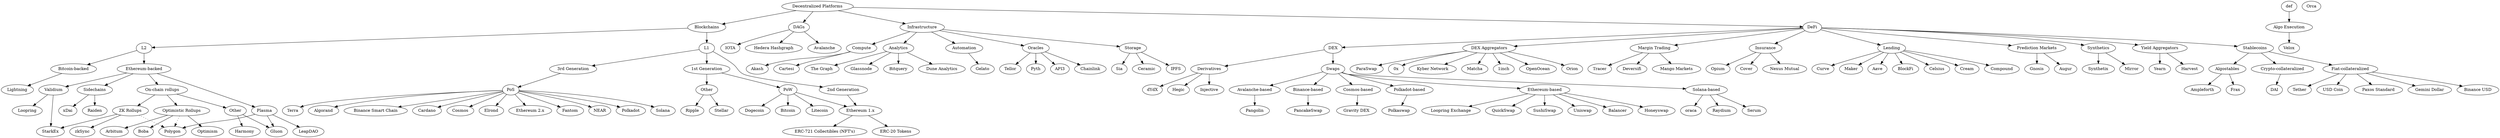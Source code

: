 
digraph {    
    root [label="Decentralized Platforms"] 
    blockchains [label="Blockchains"]
    dags [label="DAGs"]
    infra [label="Infrastructure"]
    defi [label="DeFi"]

    layer1 [label="L1"]
    layer2 [label="L2"]

    blockchain_1g [label="1st Generation"]
    blockchain_2g [label="2nd Generation"]
    blockchain_3g [label="3rd Generation"]
    
    consensus_pow [label="PoW"]
    consensus_pos [label="PoS"]
    consensus_other [label="Other"]
    
    bitcoin [label="Bitcoin", href="https://bitcoin.org/en/"]
    litecoin [label="Litecoin", href="https://litecoin.org/"]
    dogecoin [label="Dogecoin", href="https://dogecoin.com/"]

    ripple [label="Ripple", href="https://xrpl.org/"]
    stellar [label="Stellar", href="http://www.stellar.org"]

    ethereum1 [label="Ethereum 1.x", href="https://ethereum.org/en/"]
    erc_20 [label="ERC-20 Tokens", href="https://eips.ethereum.org/EIPS/eip-20"]
    erc_721 [label="ERC-721 Collectibles (NFT's)", href="https://eips.ethereum.org/EIPS/eip-721"]

    algorand [label="Algorand", href="https://www.algorand.com/"]
    binance [label="Binance Smart Chain", href="https://www.binance.org/en/smartChain"]
    cardano [label="Cardano", href="https://cardano.org/"]
    cosmos [label="Cosmos", href="https://cosmos.network/"]
    elrond [label="Elrond", href="https://elrond.com/"]
    ethereum2 [label="Ethereum 2.x", href="https://ethereum.org/en/eth2/"]
    fantom [label="Fantom", href="http://fantom.foundation"]
    near [label="NEAR", href="http://near.org"]
    polkadot [label="Polkadot", href="https://polkadot.network/"]
    solana [label="Solana", href="https://solana.com/"]
    terra [label="Terra", href="http://terra.money"]

    ethereum_backed [label="Ethereum-backed"]
    bitcoin_backed [label="Bitcoin-backed"]
    lightning [label="Lightning", href="https://lightning.network/"]
    plasma [label="Plasma", href="https://ethereum.org/en/developers/docs/scaling/plasma/"]
    rollups [label="On-chain rollups", href="https://ethereum.org/en/developers/docs/scaling/layer-2-rollups/"]
    sidechain [label="Sidechains"]
    validium [label="Validium", href="https://ethereum.org/en/developers/docs/scaling/validium/"]
    optimistic_rollups [label="Optimistic Rollups"]
    other_rollups [label="Other"]
    zk_rollups [label="ZK Rollups"]

    arbitum [label="Arbitum", href="https://arbitrum.io/"]
    boba [label="Boba", href="https://boba.network/"]
    gluon [label="Gluon", href="https://gluon.network/"]
    harmony [label="Harmony", href="http://harmony.one"]
    leapdao [label="LeapDAO", href="https://ipfs.leapdao.org/"]
    loopring [label="Loopring", href="https://loopring.org/#/"]
    optimism [label="Optimism", href="https://optimism.io/"]
    polygon [label="Polygon", href="https://polygon.technology/"]
    raiden [label="Raiden", href="https://raiden.network/"]
    starkex [label="StarkEx", href="https://starkware.co/product/starkex/"]
    xdai [label="xDai", href="https://www.xdaichain.com/"]
    zksync [label="zkSync", href="https://zksync.io/"]

    avalanche [label="Avalanche", href="https://www.avax.network/"]
    iota [label="IOTA", href="https://www.iota.org/"]
    hedera [label="Hedera Hashgraph", href="https://hedera.com/"]

    analytics [label="Analytics"]
    automation [label="Automation"]
    oracles [label="Oracles"]
    storage [label="Storage"]
    compute [label="Compute"]

    akash [label="Akash", href="http://akash.network"]
    cartesi [label="Cartesi", href="https://cartesi.io/en/"]

    ceramic [label="Ceramic", href="https://ceramic.network/"]
    ipfs [label="IPFS", href="https://ipfs.io/"]
    sia [label="Sia", href="https://sia.tech/"]

    api3 [label="API3", href="https://api3.org/"]
    chainlink [label="Chainlink", href="https://chain.link/"]
    tellor [label="Tellor", href="https://www.tellor.io/"]
    pyth [label="Pyth", href="https://pyth.network/"]

    bitquery [label="Bitquery", href="https://bitquery.io/"]
    dune [label="Dune Analytics", href="https://dune.xyz/home"]
    the_graph [label="The Graph", href="https://thegraph.com/"]
    glassnode [label="Glassnode", href="http://www.glassnode.com"]

    gelato [label="Gelato", href="https://www.gelato.network/"]

    stablecoins [label="Stablecoins"]
    crypto_backed [label="Crypto-collateralized"]
    fiat_backed [label="Fiat-collateralized"]
    algostables [label="Algostables"]
    algo_execution [label="Algo Execution"]
    dex [label="DEX"]
    dex_aggregators [label="DEX Aggregators"]
    swap [label="Swaps"]
    swap_avax [label="Avalanche-based"]
    swap_bsc [label="Binance-based"]
    swap_cosmos [label="Cosmos-based"]
    swap_dot [label="Polkadot-based"]
    swap_eth [label="Ethereum-based"]
    swap_solana [label="Solana-based"]
    margin_trading [label="Margin Trading"]
    derivatives [label="Derivatives"]
    insurance [label="Insurance"]
    lending [label="Lending"]
    prediction [label="Prediction Markets"]
    synthetics [label="Synthetics"]
    yield_aggregators [label="Yield Aggregators"]

    binance_usd [label="Binance USD", href="https://www.binance.com/en/busd"]
    tether [label="Tether", href="https://tether.to/"]
    usdc [label="USD Coin", href="https://www.centre.io/usdc"]
    dai [label="DAI", href="https://makerdao.com/en/"]
    paxos [label="Paxos Standard", href="https://www.paxos.com/pax/"]
    gemini [label="Gemini Dollar", href="https://www.gemini.com/dollar"]
    ampleforth [label="Ampleforth", href="https://www.ampleforth.org/"]
    frax [label="Frax", href="https://frax.finance/"]

    velox [label="Velox", href="https://velox.global/"]

    aave [label="Aave", href="https://aave.com/"]
    blockfi [label="BlockFi", href="https://blockfi.com/"]
    celsius [label="Celsius", href="http://celsius.network"]
    cream [label="Cream", href="https://app.cream.finance/"]
    compound [label="Compound", href="https://compound.finance/"]
    curve [label="Curve", href="https://curve.fi/"]
    maker [label="Maker", href="https://makerdao.com/en/"]

    harvest [label="Harvest", href="https://harvest.finance/"]
    yearn [label="Yearn", href="https://yearn.finance/"]

    balancer [label="Balancer", href="https://balancer.fi/"]
    gravity [label="Gravity DEX", href="https://cosmos.network/gravity-dex/"]
    honeyswap [label="Honeyswap", href="https://honeyswap.org/"]
    loopring_exchange [label="Loopring Exchange", href="https://exchange.loopring.io/"]
    orca [label="Orca", href="http://orca.so"]
    pancakeswap [label="PancakeSwap", href="https://pancakeswap.finance/"]
    pangolin [label="Pangolin", href="https://pangolin.exchange/"]
    polkaswap [label="Polkaswap", href="https://polkaswap.io/"]
    quickswap [label="QuickSwap", href="https://quickswap.exchange/"]
    raydium [label="Raydium", href="https://raydium.io/"]
    serum [label="Serum", href="https://projectserum.com/#/"]
    sushiswap [label="SushiSwap", href="https://sushi.com/"]
    uniswap [label="Uniswap", href="https://uniswap.org/"]

    deversifi [label="Deversifi", href="https://www.deversifi.com/"]
    mango [label="Mango Markets", href="https://mango.markets/"]
    tracer [label="Tracer", href="https://tracer.finance/"]

    dydx [label="dYdX", href="https://trade.dydx.exchange/"]
    hegic [label="Hegic", href="https://www.hegic.co/"]
    injective [label="Injective", href="https://injectiveprotocol.com/"]

    kyber [label="Kyber Network", href="https://kyber.network/"]
    matcha [label="Matcha", href="https://matcha.xyz/"]
    oneinch [label="1inch", href="https://app.1inch.io/"]
    openocean [label="OpenOcean", href="https://openocean.finance/"]
    orion [label="Orion", href="https://www.orionprotocol.io/"]
    paraswap [label="ParaSwap", href="https://paraswap.io/"]
    zerox [label="0x", href="https://0x.org/"]

    mirror [label="Mirror", href="https://mirror.finance/"]
    synthetix [label="Synthetix", href="https://www.synthetix.io/"]

    augur [label="Augur", href="https://www.augur.net/"]
    gnosis [label="Gnosis", href="https://gnosis.io/"]

    cover [label="Cover", href="https://www.coverprotocol.com/"]
    nexus [label="Nexus Mutual", href="https://nexusmutual.io/"]
    opium [label="Opium", href="https://opium.finance/"]

    root -> blockchains
    
    blockchains -> layer1
    blockchains -> layer2

    layer1 -> blockchain_1g -> consensus_pow
    consensus_pow -> bitcoin
    consensus_pow -> litecoin
    consensus_pow -> dogecoin

    blockchain_1g -> consensus_other
    consensus_other -> ripple
    consensus_other -> stellar

    layer1 -> blockchain_2g -> ethereum1
    consensus_pow -> ethereum1
    ethereum1 -> erc_20
    ethereum1 -> erc_721

    layer1 -> blockchain_3g -> consensus_pos
    consensus_pos -> algorand
    consensus_pos -> binance
    consensus_pos -> cardano
    consensus_pos -> cosmos
    consensus_pos -> elrond
    consensus_pos -> ethereum2
    consensus_pos -> fantom
    consensus_pos -> near
    consensus_pos -> polkadot
    consensus_pos -> solana
    consensus_pos -> terra

    layer2 -> ethereum_backed
    layer2 -> bitcoin_backed -> lightning
    ethereum_backed -> plasma
    ethereum_backed -> rollups
    ethereum_backed -> sidechain
    ethereum_backed -> validium
    plasma -> gluon
    plasma -> polygon
    plasma -> leapdao
    rollups -> optimistic_rollups
    rollups -> other_rollups
    rollups -> zk_rollups
    optimistic_rollups -> arbitum
    optimistic_rollups -> boba
    optimistic_rollups -> optimism
    optimistic_rollups -> polygon [style="dotted"]
    zk_rollups -> polygon [style="dotted"]
    zk_rollups -> starkex
    zk_rollups -> zksync
    other_rollups -> gluon
    other_rollups -> harmony
    sidechain -> raiden
    sidechain -> xdai
    validium -> loopring
    validium -> starkex

    root -> dags
    dags -> avalanche
    dags -> iota
    dags -> hedera

    root -> defi
    def -> algo_execution
    defi -> dex
    defi -> dex_aggregators
    defi -> insurance
    defi -> margin_trading
    defi -> prediction
    defi -> stablecoins
    defi -> synthetics
    defi -> lending
    defi -> yield_aggregators

    stablecoins -> fiat_backed
    stablecoins -> crypto_backed
    stablecoins -> algostables

    fiat_backed -> binance_usd
    fiat_backed -> gemini
    fiat_backed -> paxos
    fiat_backed -> tether
    fiat_backed -> usdc

    crypto_backed -> dai

    algo_execution -> velox 

    algostables -> ampleforth
    algostables -> frax

    dex -> derivatives
    dex -> swap

    dex_aggregators -> kyber
    dex_aggregators -> matcha
    dex_aggregators -> oneinch
    dex_aggregators -> openocean
    dex_aggregators -> orion
    dex_aggregators -> paraswap
    dex_aggregators -> zerox

    swap -> swap_avax
    swap -> swap_bsc
    swap -> swap_cosmos
    swap -> swap_dot
    swap -> swap_eth
    swap -> swap_solana

    swap_avax -> pangolin
    swap_bsc -> pancakeswap
    swap_cosmos -> gravity
    swap_dot -> polkaswap
    swap_eth -> balancer
    swap_eth -> honeyswap
    swap_eth -> loopring_exchange
    swap_eth -> quickswap
    swap_eth -> sushiswap
    swap_eth -> uniswap
    swap_solana -> oraca
    swap_solana -> raydium
    swap_solana -> serum

    derivatives -> dydx
    derivatives -> hegic
    derivatives -> injective

    lending -> aave
    lending -> blockfi
    lending -> celsius
    lending -> cream
    lending -> compound
    lending -> curve
    lending -> maker

    prediction -> augur
    prediction -> gnosis

    margin_trading -> deversifi
    margin_trading -> mango
    margin_trading -> tracer

    insurance -> cover
    insurance -> nexus
    insurance -> opium

    synthetics -> mirror
    synthetics -> synthetix

    yield_aggregators -> harvest
    yield_aggregators -> yearn

    root -> infra
    infra -> analytics
    infra -> automation
    infra -> compute
    infra -> oracles
    infra -> storage

    analytics -> bitquery
    analytics -> dune
    analytics -> the_graph
    analytics -> glassnode

    automation -> gelato

    oracles -> api3
    oracles -> chainlink
    oracles -> pyth
    oracles -> tellor

    storage -> ceramic
    storage -> ipfs
    storage -> sia

    compute -> akash
    compute -> cartesi
}
